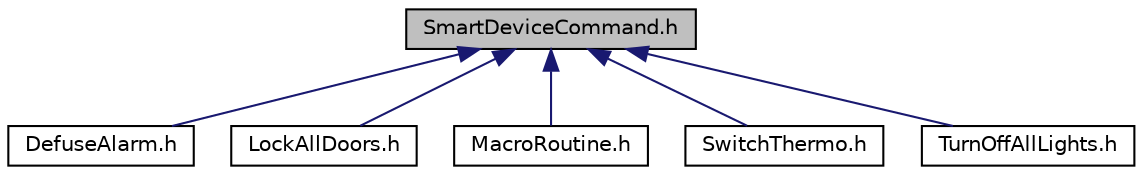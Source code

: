 digraph "SmartDeviceCommand.h"
{
 // LATEX_PDF_SIZE
  edge [fontname="Helvetica",fontsize="10",labelfontname="Helvetica",labelfontsize="10"];
  node [fontname="Helvetica",fontsize="10",shape=record];
  Node1 [label="SmartDeviceCommand.h",height=0.2,width=0.4,color="black", fillcolor="grey75", style="filled", fontcolor="black",tooltip="Command interface for controlling smart devices in a smart home automation system."];
  Node1 -> Node2 [dir="back",color="midnightblue",fontsize="10",style="solid",fontname="Helvetica"];
  Node2 [label="DefuseAlarm.h",height=0.2,width=0.4,color="black", fillcolor="white", style="filled",URL="$DefuseAlarm_8h.html",tooltip="Concrete command to defuse the alarm in a smart home automation system."];
  Node1 -> Node3 [dir="back",color="midnightblue",fontsize="10",style="solid",fontname="Helvetica"];
  Node3 [label="LockAllDoors.h",height=0.2,width=0.4,color="black", fillcolor="white", style="filled",URL="$LockAllDoors_8h.html",tooltip="Concrete command to lock all doors in a smart home automation system."];
  Node1 -> Node4 [dir="back",color="midnightblue",fontsize="10",style="solid",fontname="Helvetica"];
  Node4 [label="MacroRoutine.h",height=0.2,width=0.4,color="black", fillcolor="white", style="filled",URL="$MacroRoutine_8h.html",tooltip="MacroRoutine class to execute a sequence of commands in a smart home automation system."];
  Node1 -> Node5 [dir="back",color="midnightblue",fontsize="10",style="solid",fontname="Helvetica"];
  Node5 [label="SwitchThermo.h",height=0.2,width=0.4,color="black", fillcolor="white", style="filled",URL="$SwitchThermo_8h.html",tooltip="Concrete command to switch the thermostat to a new temperature."];
  Node1 -> Node6 [dir="back",color="midnightblue",fontsize="10",style="solid",fontname="Helvetica"];
  Node6 [label="TurnOffAllLights.h",height=0.2,width=0.4,color="black", fillcolor="white", style="filled",URL="$TurnOffAllLights_8h.html",tooltip="Concrete command to turn off all the lights in a room."];
}
